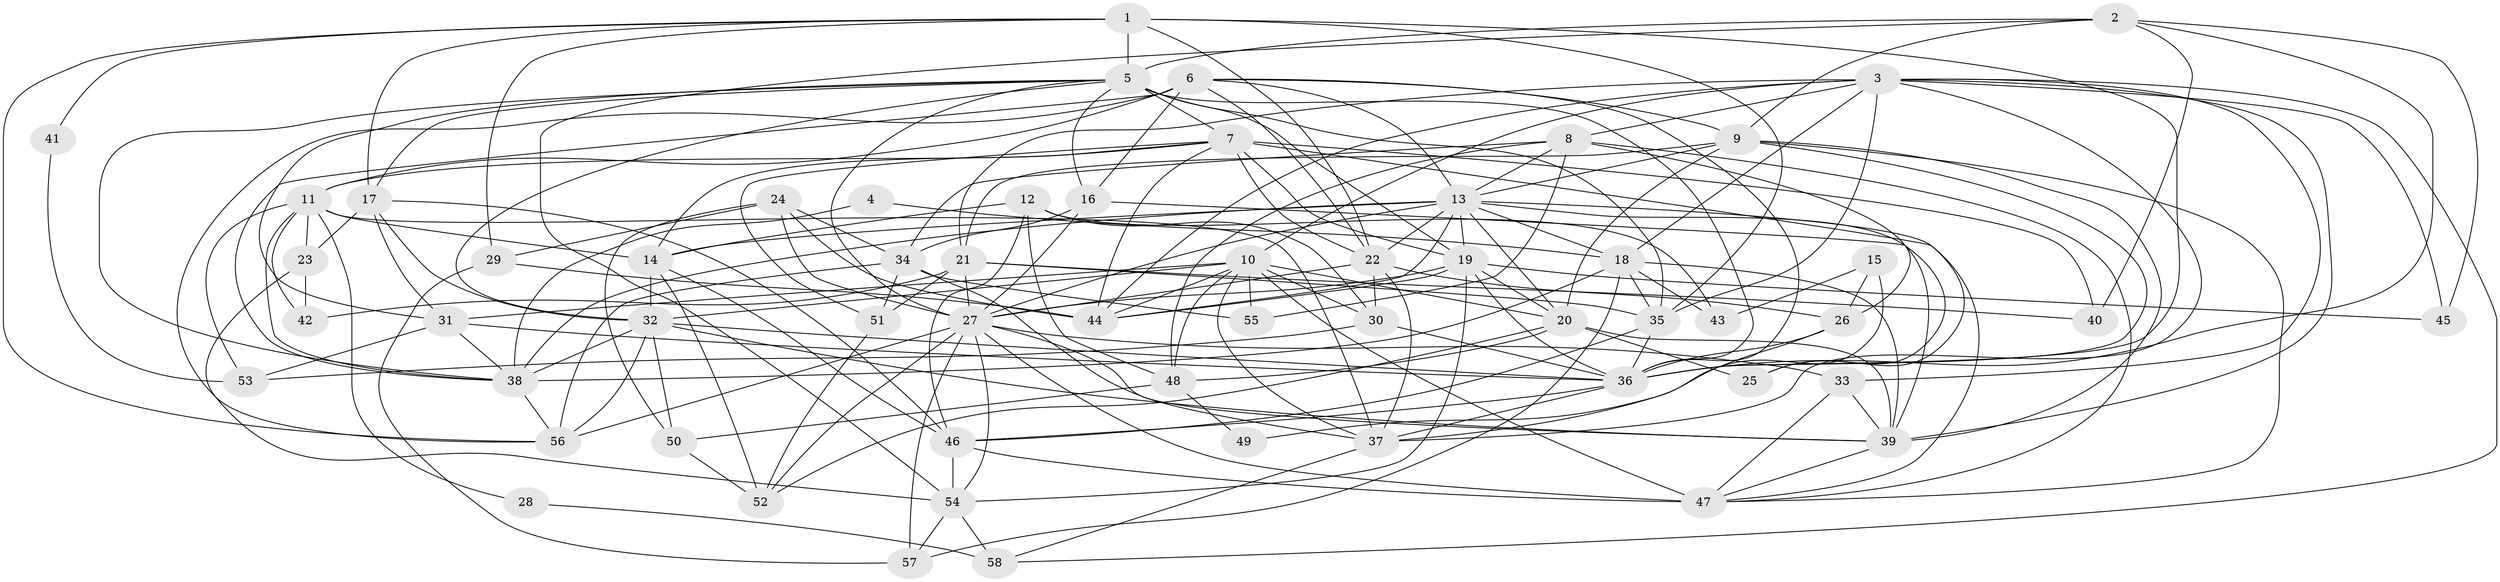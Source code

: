 // original degree distribution, {4: 0.2986111111111111, 2: 0.09722222222222222, 5: 0.2361111111111111, 3: 0.2708333333333333, 6: 0.0625, 7: 0.034722222222222224}
// Generated by graph-tools (version 1.1) at 2025/51/03/04/25 22:51:05]
// undirected, 58 vertices, 184 edges
graph export_dot {
  node [color=gray90,style=filled];
  1;
  2;
  3;
  4;
  5;
  6;
  7;
  8;
  9;
  10;
  11;
  12;
  13;
  14;
  15;
  16;
  17;
  18;
  19;
  20;
  21;
  22;
  23;
  24;
  25;
  26;
  27;
  28;
  29;
  30;
  31;
  32;
  33;
  34;
  35;
  36;
  37;
  38;
  39;
  40;
  41;
  42;
  43;
  44;
  45;
  46;
  47;
  48;
  49;
  50;
  51;
  52;
  53;
  54;
  55;
  56;
  57;
  58;
  1 -- 5 [weight=3.0];
  1 -- 17 [weight=1.0];
  1 -- 22 [weight=1.0];
  1 -- 29 [weight=1.0];
  1 -- 35 [weight=1.0];
  1 -- 36 [weight=1.0];
  1 -- 41 [weight=1.0];
  1 -- 56 [weight=1.0];
  2 -- 5 [weight=1.0];
  2 -- 9 [weight=1.0];
  2 -- 36 [weight=1.0];
  2 -- 40 [weight=1.0];
  2 -- 45 [weight=1.0];
  2 -- 54 [weight=1.0];
  3 -- 8 [weight=2.0];
  3 -- 10 [weight=1.0];
  3 -- 18 [weight=1.0];
  3 -- 21 [weight=1.0];
  3 -- 33 [weight=1.0];
  3 -- 35 [weight=1.0];
  3 -- 37 [weight=1.0];
  3 -- 39 [weight=1.0];
  3 -- 44 [weight=1.0];
  3 -- 45 [weight=1.0];
  3 -- 58 [weight=1.0];
  4 -- 18 [weight=1.0];
  4 -- 38 [weight=1.0];
  5 -- 7 [weight=1.0];
  5 -- 16 [weight=1.0];
  5 -- 17 [weight=1.0];
  5 -- 19 [weight=3.0];
  5 -- 27 [weight=1.0];
  5 -- 31 [weight=1.0];
  5 -- 32 [weight=1.0];
  5 -- 35 [weight=1.0];
  5 -- 36 [weight=1.0];
  5 -- 38 [weight=1.0];
  6 -- 9 [weight=1.0];
  6 -- 11 [weight=1.0];
  6 -- 13 [weight=1.0];
  6 -- 16 [weight=1.0];
  6 -- 22 [weight=1.0];
  6 -- 36 [weight=1.0];
  6 -- 38 [weight=1.0];
  6 -- 56 [weight=1.0];
  7 -- 11 [weight=1.0];
  7 -- 14 [weight=1.0];
  7 -- 19 [weight=1.0];
  7 -- 22 [weight=2.0];
  7 -- 25 [weight=2.0];
  7 -- 40 [weight=1.0];
  7 -- 44 [weight=1.0];
  7 -- 51 [weight=1.0];
  8 -- 13 [weight=1.0];
  8 -- 26 [weight=1.0];
  8 -- 34 [weight=1.0];
  8 -- 47 [weight=1.0];
  8 -- 48 [weight=1.0];
  8 -- 55 [weight=1.0];
  9 -- 13 [weight=1.0];
  9 -- 20 [weight=1.0];
  9 -- 21 [weight=1.0];
  9 -- 36 [weight=1.0];
  9 -- 39 [weight=1.0];
  9 -- 47 [weight=1.0];
  10 -- 20 [weight=1.0];
  10 -- 30 [weight=1.0];
  10 -- 31 [weight=1.0];
  10 -- 32 [weight=1.0];
  10 -- 37 [weight=1.0];
  10 -- 44 [weight=1.0];
  10 -- 47 [weight=2.0];
  10 -- 48 [weight=1.0];
  10 -- 55 [weight=1.0];
  11 -- 14 [weight=1.0];
  11 -- 23 [weight=1.0];
  11 -- 28 [weight=1.0];
  11 -- 37 [weight=1.0];
  11 -- 38 [weight=1.0];
  11 -- 42 [weight=1.0];
  11 -- 53 [weight=1.0];
  12 -- 14 [weight=1.0];
  12 -- 30 [weight=1.0];
  12 -- 43 [weight=1.0];
  12 -- 46 [weight=1.0];
  12 -- 48 [weight=1.0];
  13 -- 14 [weight=2.0];
  13 -- 18 [weight=1.0];
  13 -- 19 [weight=1.0];
  13 -- 20 [weight=1.0];
  13 -- 22 [weight=2.0];
  13 -- 25 [weight=1.0];
  13 -- 27 [weight=1.0];
  13 -- 38 [weight=2.0];
  13 -- 44 [weight=1.0];
  13 -- 47 [weight=1.0];
  14 -- 32 [weight=1.0];
  14 -- 46 [weight=1.0];
  14 -- 52 [weight=1.0];
  15 -- 26 [weight=1.0];
  15 -- 43 [weight=1.0];
  15 -- 49 [weight=1.0];
  16 -- 27 [weight=1.0];
  16 -- 34 [weight=1.0];
  16 -- 39 [weight=1.0];
  17 -- 23 [weight=1.0];
  17 -- 31 [weight=1.0];
  17 -- 32 [weight=1.0];
  17 -- 46 [weight=1.0];
  18 -- 35 [weight=1.0];
  18 -- 38 [weight=1.0];
  18 -- 39 [weight=1.0];
  18 -- 43 [weight=1.0];
  18 -- 57 [weight=1.0];
  19 -- 20 [weight=1.0];
  19 -- 27 [weight=1.0];
  19 -- 36 [weight=1.0];
  19 -- 44 [weight=1.0];
  19 -- 45 [weight=1.0];
  19 -- 54 [weight=1.0];
  20 -- 25 [weight=1.0];
  20 -- 39 [weight=1.0];
  20 -- 48 [weight=1.0];
  20 -- 52 [weight=1.0];
  21 -- 27 [weight=2.0];
  21 -- 35 [weight=2.0];
  21 -- 40 [weight=1.0];
  21 -- 42 [weight=1.0];
  21 -- 51 [weight=1.0];
  22 -- 26 [weight=1.0];
  22 -- 27 [weight=1.0];
  22 -- 30 [weight=1.0];
  22 -- 37 [weight=1.0];
  23 -- 42 [weight=1.0];
  23 -- 54 [weight=1.0];
  24 -- 27 [weight=1.0];
  24 -- 29 [weight=1.0];
  24 -- 34 [weight=1.0];
  24 -- 44 [weight=1.0];
  24 -- 50 [weight=1.0];
  26 -- 36 [weight=1.0];
  26 -- 37 [weight=2.0];
  27 -- 33 [weight=1.0];
  27 -- 39 [weight=1.0];
  27 -- 47 [weight=2.0];
  27 -- 52 [weight=1.0];
  27 -- 54 [weight=1.0];
  27 -- 56 [weight=1.0];
  27 -- 57 [weight=1.0];
  28 -- 58 [weight=1.0];
  29 -- 44 [weight=1.0];
  29 -- 57 [weight=1.0];
  30 -- 36 [weight=1.0];
  30 -- 53 [weight=1.0];
  31 -- 36 [weight=1.0];
  31 -- 38 [weight=1.0];
  31 -- 53 [weight=1.0];
  32 -- 36 [weight=1.0];
  32 -- 38 [weight=1.0];
  32 -- 39 [weight=1.0];
  32 -- 50 [weight=1.0];
  32 -- 56 [weight=1.0];
  33 -- 39 [weight=1.0];
  33 -- 47 [weight=1.0];
  34 -- 37 [weight=1.0];
  34 -- 51 [weight=1.0];
  34 -- 55 [weight=1.0];
  34 -- 56 [weight=1.0];
  35 -- 36 [weight=1.0];
  35 -- 46 [weight=1.0];
  36 -- 37 [weight=1.0];
  36 -- 46 [weight=1.0];
  37 -- 58 [weight=1.0];
  38 -- 56 [weight=1.0];
  39 -- 47 [weight=1.0];
  41 -- 53 [weight=1.0];
  46 -- 47 [weight=1.0];
  46 -- 54 [weight=1.0];
  48 -- 49 [weight=1.0];
  48 -- 50 [weight=1.0];
  50 -- 52 [weight=1.0];
  51 -- 52 [weight=1.0];
  54 -- 57 [weight=1.0];
  54 -- 58 [weight=1.0];
}
